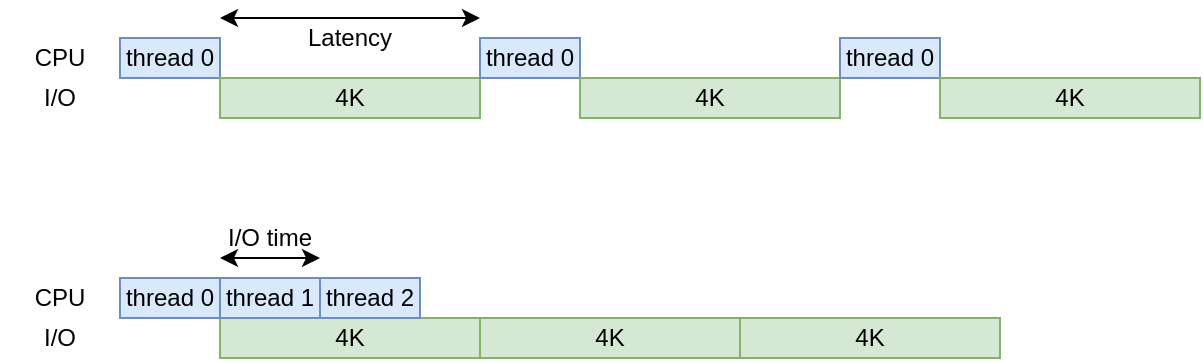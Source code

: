<mxfile version="26.0.2">
  <diagram name="第 1 页" id="3NdYV6E-sJqT6nT70knE">
    <mxGraphModel dx="820" dy="438" grid="1" gridSize="10" guides="1" tooltips="1" connect="1" arrows="1" fold="1" page="1" pageScale="1" pageWidth="1000" pageHeight="1000" math="0" shadow="0">
      <root>
        <mxCell id="0" />
        <mxCell id="1" parent="0" />
        <mxCell id="NAvnnrkdIOzPgS7uRftx-1" value="thread 0" style="rounded=0;whiteSpace=wrap;html=1;fillColor=#dae8fc;strokeColor=#6c8ebf;" vertex="1" parent="1">
          <mxGeometry x="120" y="40" width="50" height="20" as="geometry" />
        </mxCell>
        <mxCell id="NAvnnrkdIOzPgS7uRftx-2" value="4K" style="rounded=0;whiteSpace=wrap;html=1;fillColor=#d5e8d4;strokeColor=#82b366;" vertex="1" parent="1">
          <mxGeometry x="170" y="60" width="130" height="20" as="geometry" />
        </mxCell>
        <mxCell id="NAvnnrkdIOzPgS7uRftx-3" value="CPU" style="text;html=1;align=center;verticalAlign=middle;whiteSpace=wrap;rounded=0;" vertex="1" parent="1">
          <mxGeometry x="60" y="40" width="60" height="20" as="geometry" />
        </mxCell>
        <mxCell id="NAvnnrkdIOzPgS7uRftx-4" value="I/O" style="text;html=1;align=center;verticalAlign=middle;whiteSpace=wrap;rounded=0;" vertex="1" parent="1">
          <mxGeometry x="60" y="60" width="60" height="20" as="geometry" />
        </mxCell>
        <mxCell id="NAvnnrkdIOzPgS7uRftx-5" value="thread 0" style="rounded=0;whiteSpace=wrap;html=1;fillColor=#dae8fc;strokeColor=#6c8ebf;" vertex="1" parent="1">
          <mxGeometry x="300" y="40" width="50" height="20" as="geometry" />
        </mxCell>
        <mxCell id="NAvnnrkdIOzPgS7uRftx-6" value="4K" style="rounded=0;whiteSpace=wrap;html=1;fillColor=#d5e8d4;strokeColor=#82b366;" vertex="1" parent="1">
          <mxGeometry x="350" y="60" width="130" height="20" as="geometry" />
        </mxCell>
        <mxCell id="NAvnnrkdIOzPgS7uRftx-7" value="thread 0" style="rounded=0;whiteSpace=wrap;html=1;fillColor=#dae8fc;strokeColor=#6c8ebf;" vertex="1" parent="1">
          <mxGeometry x="480" y="40" width="50" height="20" as="geometry" />
        </mxCell>
        <mxCell id="NAvnnrkdIOzPgS7uRftx-8" value="4K" style="rounded=0;whiteSpace=wrap;html=1;fillColor=#d5e8d4;strokeColor=#82b366;" vertex="1" parent="1">
          <mxGeometry x="530" y="60" width="130" height="20" as="geometry" />
        </mxCell>
        <mxCell id="NAvnnrkdIOzPgS7uRftx-9" value="thread 0" style="rounded=0;whiteSpace=wrap;html=1;fillColor=#dae8fc;strokeColor=#6c8ebf;" vertex="1" parent="1">
          <mxGeometry x="120" y="160" width="50" height="20" as="geometry" />
        </mxCell>
        <mxCell id="NAvnnrkdIOzPgS7uRftx-10" value="4K" style="rounded=0;whiteSpace=wrap;html=1;fillColor=#d5e8d4;strokeColor=#82b366;" vertex="1" parent="1">
          <mxGeometry x="170" y="180" width="130" height="20" as="geometry" />
        </mxCell>
        <mxCell id="NAvnnrkdIOzPgS7uRftx-11" value="CPU" style="text;html=1;align=center;verticalAlign=middle;whiteSpace=wrap;rounded=0;" vertex="1" parent="1">
          <mxGeometry x="60" y="160" width="60" height="20" as="geometry" />
        </mxCell>
        <mxCell id="NAvnnrkdIOzPgS7uRftx-12" value="I/O" style="text;html=1;align=center;verticalAlign=middle;whiteSpace=wrap;rounded=0;" vertex="1" parent="1">
          <mxGeometry x="60" y="180" width="60" height="20" as="geometry" />
        </mxCell>
        <mxCell id="NAvnnrkdIOzPgS7uRftx-13" value="thread 2" style="rounded=0;whiteSpace=wrap;html=1;fillColor=#dae8fc;strokeColor=#6c8ebf;" vertex="1" parent="1">
          <mxGeometry x="220" y="160" width="50" height="20" as="geometry" />
        </mxCell>
        <mxCell id="NAvnnrkdIOzPgS7uRftx-14" value="4K" style="rounded=0;whiteSpace=wrap;html=1;fillColor=#d5e8d4;strokeColor=#82b366;" vertex="1" parent="1">
          <mxGeometry x="300" y="180" width="130" height="20" as="geometry" />
        </mxCell>
        <mxCell id="NAvnnrkdIOzPgS7uRftx-16" value="4K" style="rounded=0;whiteSpace=wrap;html=1;fillColor=#d5e8d4;strokeColor=#82b366;" vertex="1" parent="1">
          <mxGeometry x="430" y="180" width="130" height="20" as="geometry" />
        </mxCell>
        <mxCell id="NAvnnrkdIOzPgS7uRftx-17" value="thread 1" style="rounded=0;whiteSpace=wrap;html=1;fillColor=#dae8fc;strokeColor=#6c8ebf;" vertex="1" parent="1">
          <mxGeometry x="170" y="160" width="50" height="20" as="geometry" />
        </mxCell>
        <mxCell id="NAvnnrkdIOzPgS7uRftx-18" value="" style="endArrow=classic;startArrow=classic;html=1;rounded=0;entryX=0;entryY=0;entryDx=0;entryDy=0;" edge="1" parent="1">
          <mxGeometry width="50" height="50" relative="1" as="geometry">
            <mxPoint x="170" y="30" as="sourcePoint" />
            <mxPoint x="300" y="30" as="targetPoint" />
          </mxGeometry>
        </mxCell>
        <mxCell id="NAvnnrkdIOzPgS7uRftx-20" value="" style="endArrow=classic;startArrow=classic;html=1;rounded=0;" edge="1" parent="1">
          <mxGeometry width="50" height="50" relative="1" as="geometry">
            <mxPoint x="170" y="150" as="sourcePoint" />
            <mxPoint x="220" y="150" as="targetPoint" />
          </mxGeometry>
        </mxCell>
        <mxCell id="NAvnnrkdIOzPgS7uRftx-22" value="Latency" style="text;html=1;align=center;verticalAlign=middle;whiteSpace=wrap;rounded=0;" vertex="1" parent="1">
          <mxGeometry x="205" y="30" width="60" height="20" as="geometry" />
        </mxCell>
        <mxCell id="NAvnnrkdIOzPgS7uRftx-23" value="I/O time" style="text;html=1;align=center;verticalAlign=middle;whiteSpace=wrap;rounded=0;" vertex="1" parent="1">
          <mxGeometry x="165" y="130" width="60" height="20" as="geometry" />
        </mxCell>
      </root>
    </mxGraphModel>
  </diagram>
</mxfile>
